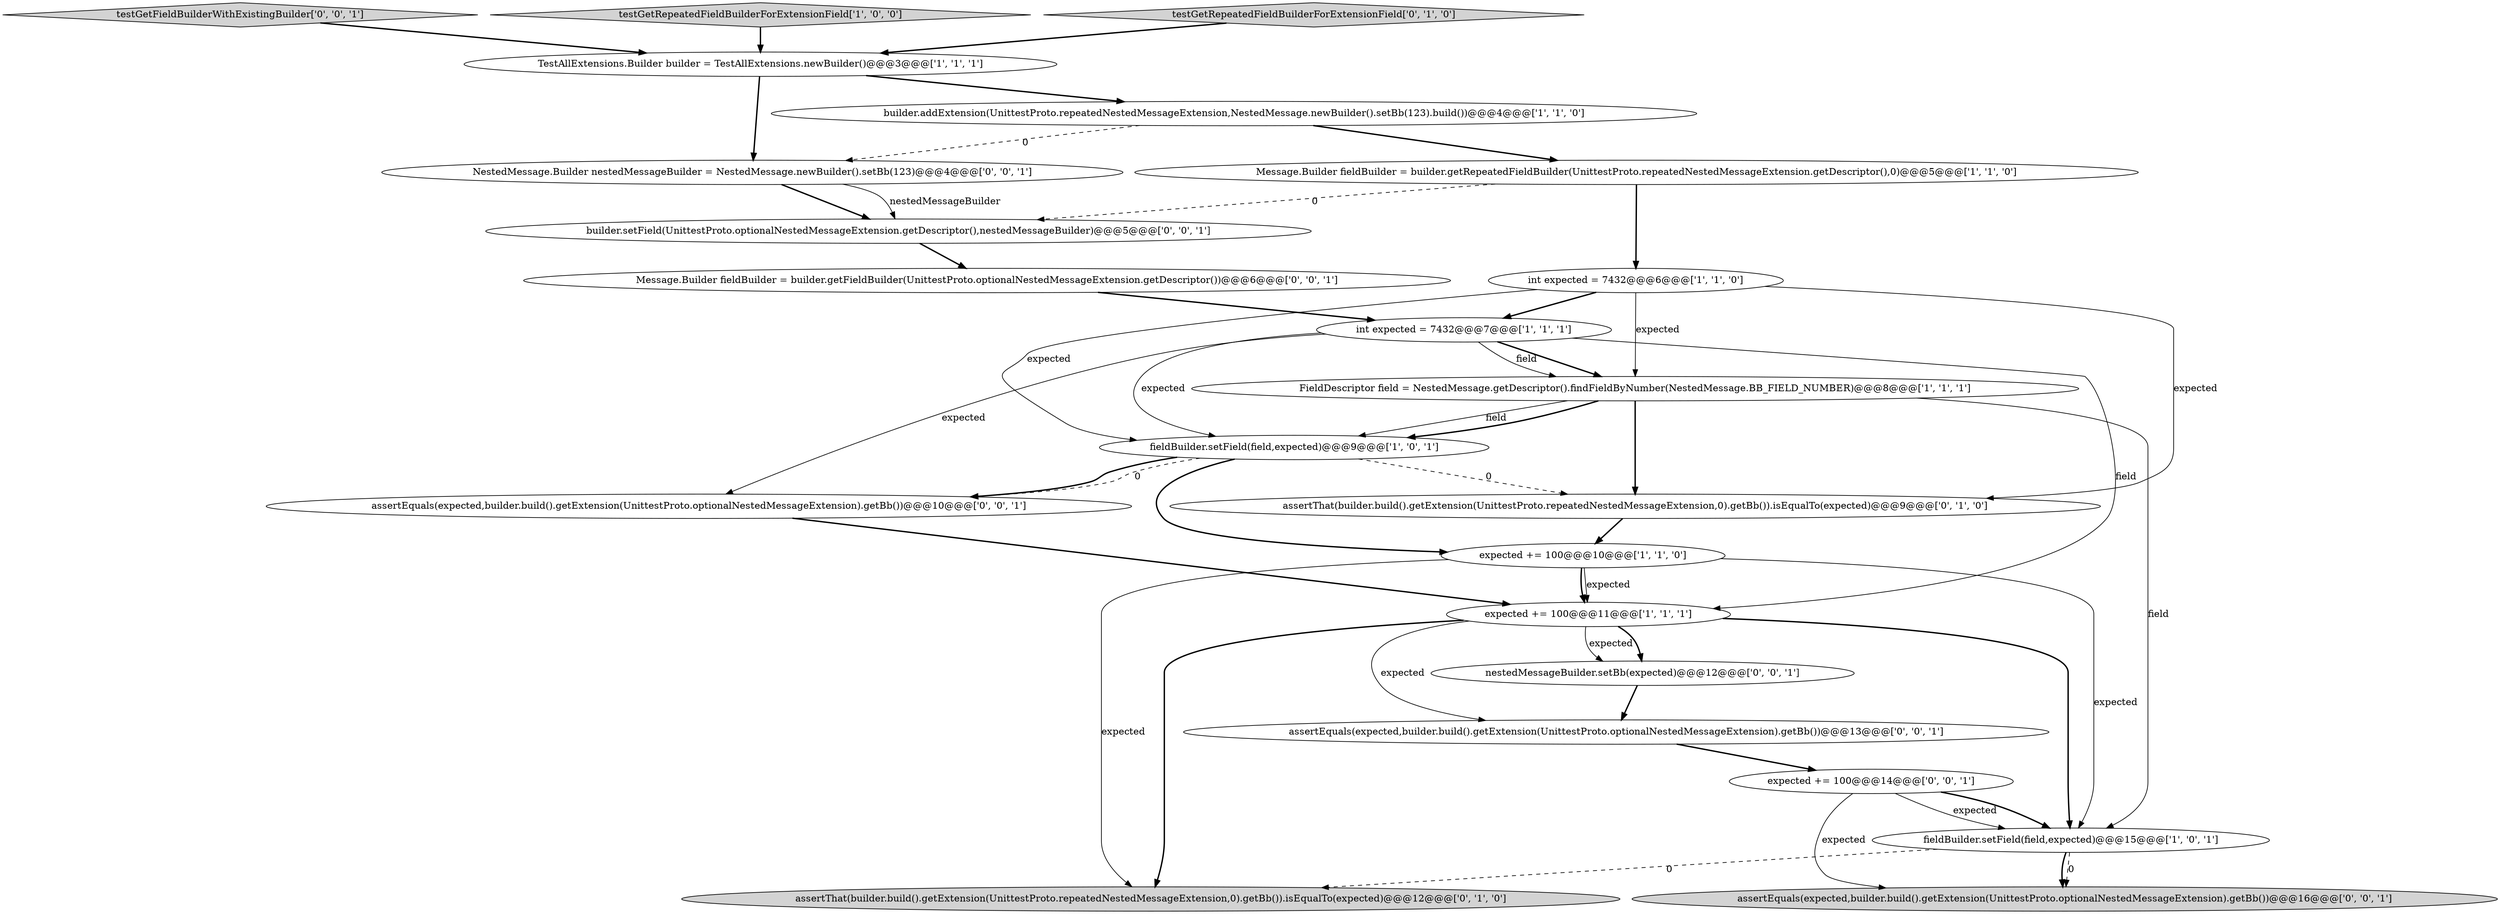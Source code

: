 digraph {
21 [style = filled, label = "assertEquals(expected,builder.build().getExtension(UnittestProto.optionalNestedMessageExtension).getBb())@@@13@@@['0', '0', '1']", fillcolor = white, shape = ellipse image = "AAA0AAABBB3BBB"];
8 [style = filled, label = "int expected = 7432@@@6@@@['1', '1', '0']", fillcolor = white, shape = ellipse image = "AAA0AAABBB1BBB"];
15 [style = filled, label = "NestedMessage.Builder nestedMessageBuilder = NestedMessage.newBuilder().setBb(123)@@@4@@@['0', '0', '1']", fillcolor = white, shape = ellipse image = "AAA0AAABBB3BBB"];
19 [style = filled, label = "nestedMessageBuilder.setBb(expected)@@@12@@@['0', '0', '1']", fillcolor = white, shape = ellipse image = "AAA0AAABBB3BBB"];
22 [style = filled, label = "testGetFieldBuilderWithExistingBuilder['0', '0', '1']", fillcolor = lightgray, shape = diamond image = "AAA0AAABBB3BBB"];
6 [style = filled, label = "expected += 100@@@10@@@['1', '1', '0']", fillcolor = white, shape = ellipse image = "AAA0AAABBB1BBB"];
20 [style = filled, label = "expected += 100@@@14@@@['0', '0', '1']", fillcolor = white, shape = ellipse image = "AAA0AAABBB3BBB"];
5 [style = filled, label = "int expected = 7432@@@7@@@['1', '1', '1']", fillcolor = white, shape = ellipse image = "AAA0AAABBB1BBB"];
11 [style = filled, label = "assertThat(builder.build().getExtension(UnittestProto.repeatedNestedMessageExtension,0).getBb()).isEqualTo(expected)@@@9@@@['0', '1', '0']", fillcolor = white, shape = ellipse image = "AAA1AAABBB2BBB"];
4 [style = filled, label = "expected += 100@@@11@@@['1', '1', '1']", fillcolor = white, shape = ellipse image = "AAA0AAABBB1BBB"];
3 [style = filled, label = "Message.Builder fieldBuilder = builder.getRepeatedFieldBuilder(UnittestProto.repeatedNestedMessageExtension.getDescriptor(),0)@@@5@@@['1', '1', '0']", fillcolor = white, shape = ellipse image = "AAA0AAABBB1BBB"];
12 [style = filled, label = "assertThat(builder.build().getExtension(UnittestProto.repeatedNestedMessageExtension,0).getBb()).isEqualTo(expected)@@@12@@@['0', '1', '0']", fillcolor = lightgray, shape = ellipse image = "AAA1AAABBB2BBB"];
1 [style = filled, label = "testGetRepeatedFieldBuilderForExtensionField['1', '0', '0']", fillcolor = lightgray, shape = diamond image = "AAA0AAABBB1BBB"];
16 [style = filled, label = "assertEquals(expected,builder.build().getExtension(UnittestProto.optionalNestedMessageExtension).getBb())@@@16@@@['0', '0', '1']", fillcolor = lightgray, shape = ellipse image = "AAA0AAABBB3BBB"];
13 [style = filled, label = "testGetRepeatedFieldBuilderForExtensionField['0', '1', '0']", fillcolor = lightgray, shape = diamond image = "AAA0AAABBB2BBB"];
7 [style = filled, label = "TestAllExtensions.Builder builder = TestAllExtensions.newBuilder()@@@3@@@['1', '1', '1']", fillcolor = white, shape = ellipse image = "AAA0AAABBB1BBB"];
18 [style = filled, label = "Message.Builder fieldBuilder = builder.getFieldBuilder(UnittestProto.optionalNestedMessageExtension.getDescriptor())@@@6@@@['0', '0', '1']", fillcolor = white, shape = ellipse image = "AAA0AAABBB3BBB"];
17 [style = filled, label = "assertEquals(expected,builder.build().getExtension(UnittestProto.optionalNestedMessageExtension).getBb())@@@10@@@['0', '0', '1']", fillcolor = white, shape = ellipse image = "AAA0AAABBB3BBB"];
10 [style = filled, label = "builder.addExtension(UnittestProto.repeatedNestedMessageExtension,NestedMessage.newBuilder().setBb(123).build())@@@4@@@['1', '1', '0']", fillcolor = white, shape = ellipse image = "AAA0AAABBB1BBB"];
0 [style = filled, label = "FieldDescriptor field = NestedMessage.getDescriptor().findFieldByNumber(NestedMessage.BB_FIELD_NUMBER)@@@8@@@['1', '1', '1']", fillcolor = white, shape = ellipse image = "AAA0AAABBB1BBB"];
14 [style = filled, label = "builder.setField(UnittestProto.optionalNestedMessageExtension.getDescriptor(),nestedMessageBuilder)@@@5@@@['0', '0', '1']", fillcolor = white, shape = ellipse image = "AAA0AAABBB3BBB"];
2 [style = filled, label = "fieldBuilder.setField(field,expected)@@@9@@@['1', '0', '1']", fillcolor = white, shape = ellipse image = "AAA0AAABBB1BBB"];
9 [style = filled, label = "fieldBuilder.setField(field,expected)@@@15@@@['1', '0', '1']", fillcolor = white, shape = ellipse image = "AAA0AAABBB1BBB"];
5->2 [style = solid, label="expected"];
13->7 [style = bold, label=""];
15->14 [style = solid, label="nestedMessageBuilder"];
9->12 [style = dashed, label="0"];
8->5 [style = bold, label=""];
6->4 [style = bold, label=""];
14->18 [style = bold, label=""];
4->19 [style = solid, label="expected"];
0->2 [style = solid, label="field"];
7->10 [style = bold, label=""];
2->17 [style = dashed, label="0"];
4->21 [style = solid, label="expected"];
9->16 [style = bold, label=""];
0->9 [style = solid, label="field"];
18->5 [style = bold, label=""];
8->2 [style = solid, label="expected"];
3->14 [style = dashed, label="0"];
6->9 [style = solid, label="expected"];
6->4 [style = solid, label="expected"];
11->6 [style = bold, label=""];
5->4 [style = solid, label="field"];
9->16 [style = dashed, label="0"];
0->11 [style = bold, label=""];
10->15 [style = dashed, label="0"];
2->17 [style = bold, label=""];
10->3 [style = bold, label=""];
17->4 [style = bold, label=""];
19->21 [style = bold, label=""];
5->0 [style = bold, label=""];
4->19 [style = bold, label=""];
8->0 [style = solid, label="expected"];
21->20 [style = bold, label=""];
6->12 [style = solid, label="expected"];
15->14 [style = bold, label=""];
4->9 [style = bold, label=""];
22->7 [style = bold, label=""];
5->17 [style = solid, label="expected"];
20->16 [style = solid, label="expected"];
3->8 [style = bold, label=""];
4->12 [style = bold, label=""];
2->6 [style = bold, label=""];
20->9 [style = solid, label="expected"];
7->15 [style = bold, label=""];
20->9 [style = bold, label=""];
8->11 [style = solid, label="expected"];
2->11 [style = dashed, label="0"];
0->2 [style = bold, label=""];
1->7 [style = bold, label=""];
5->0 [style = solid, label="field"];
}
